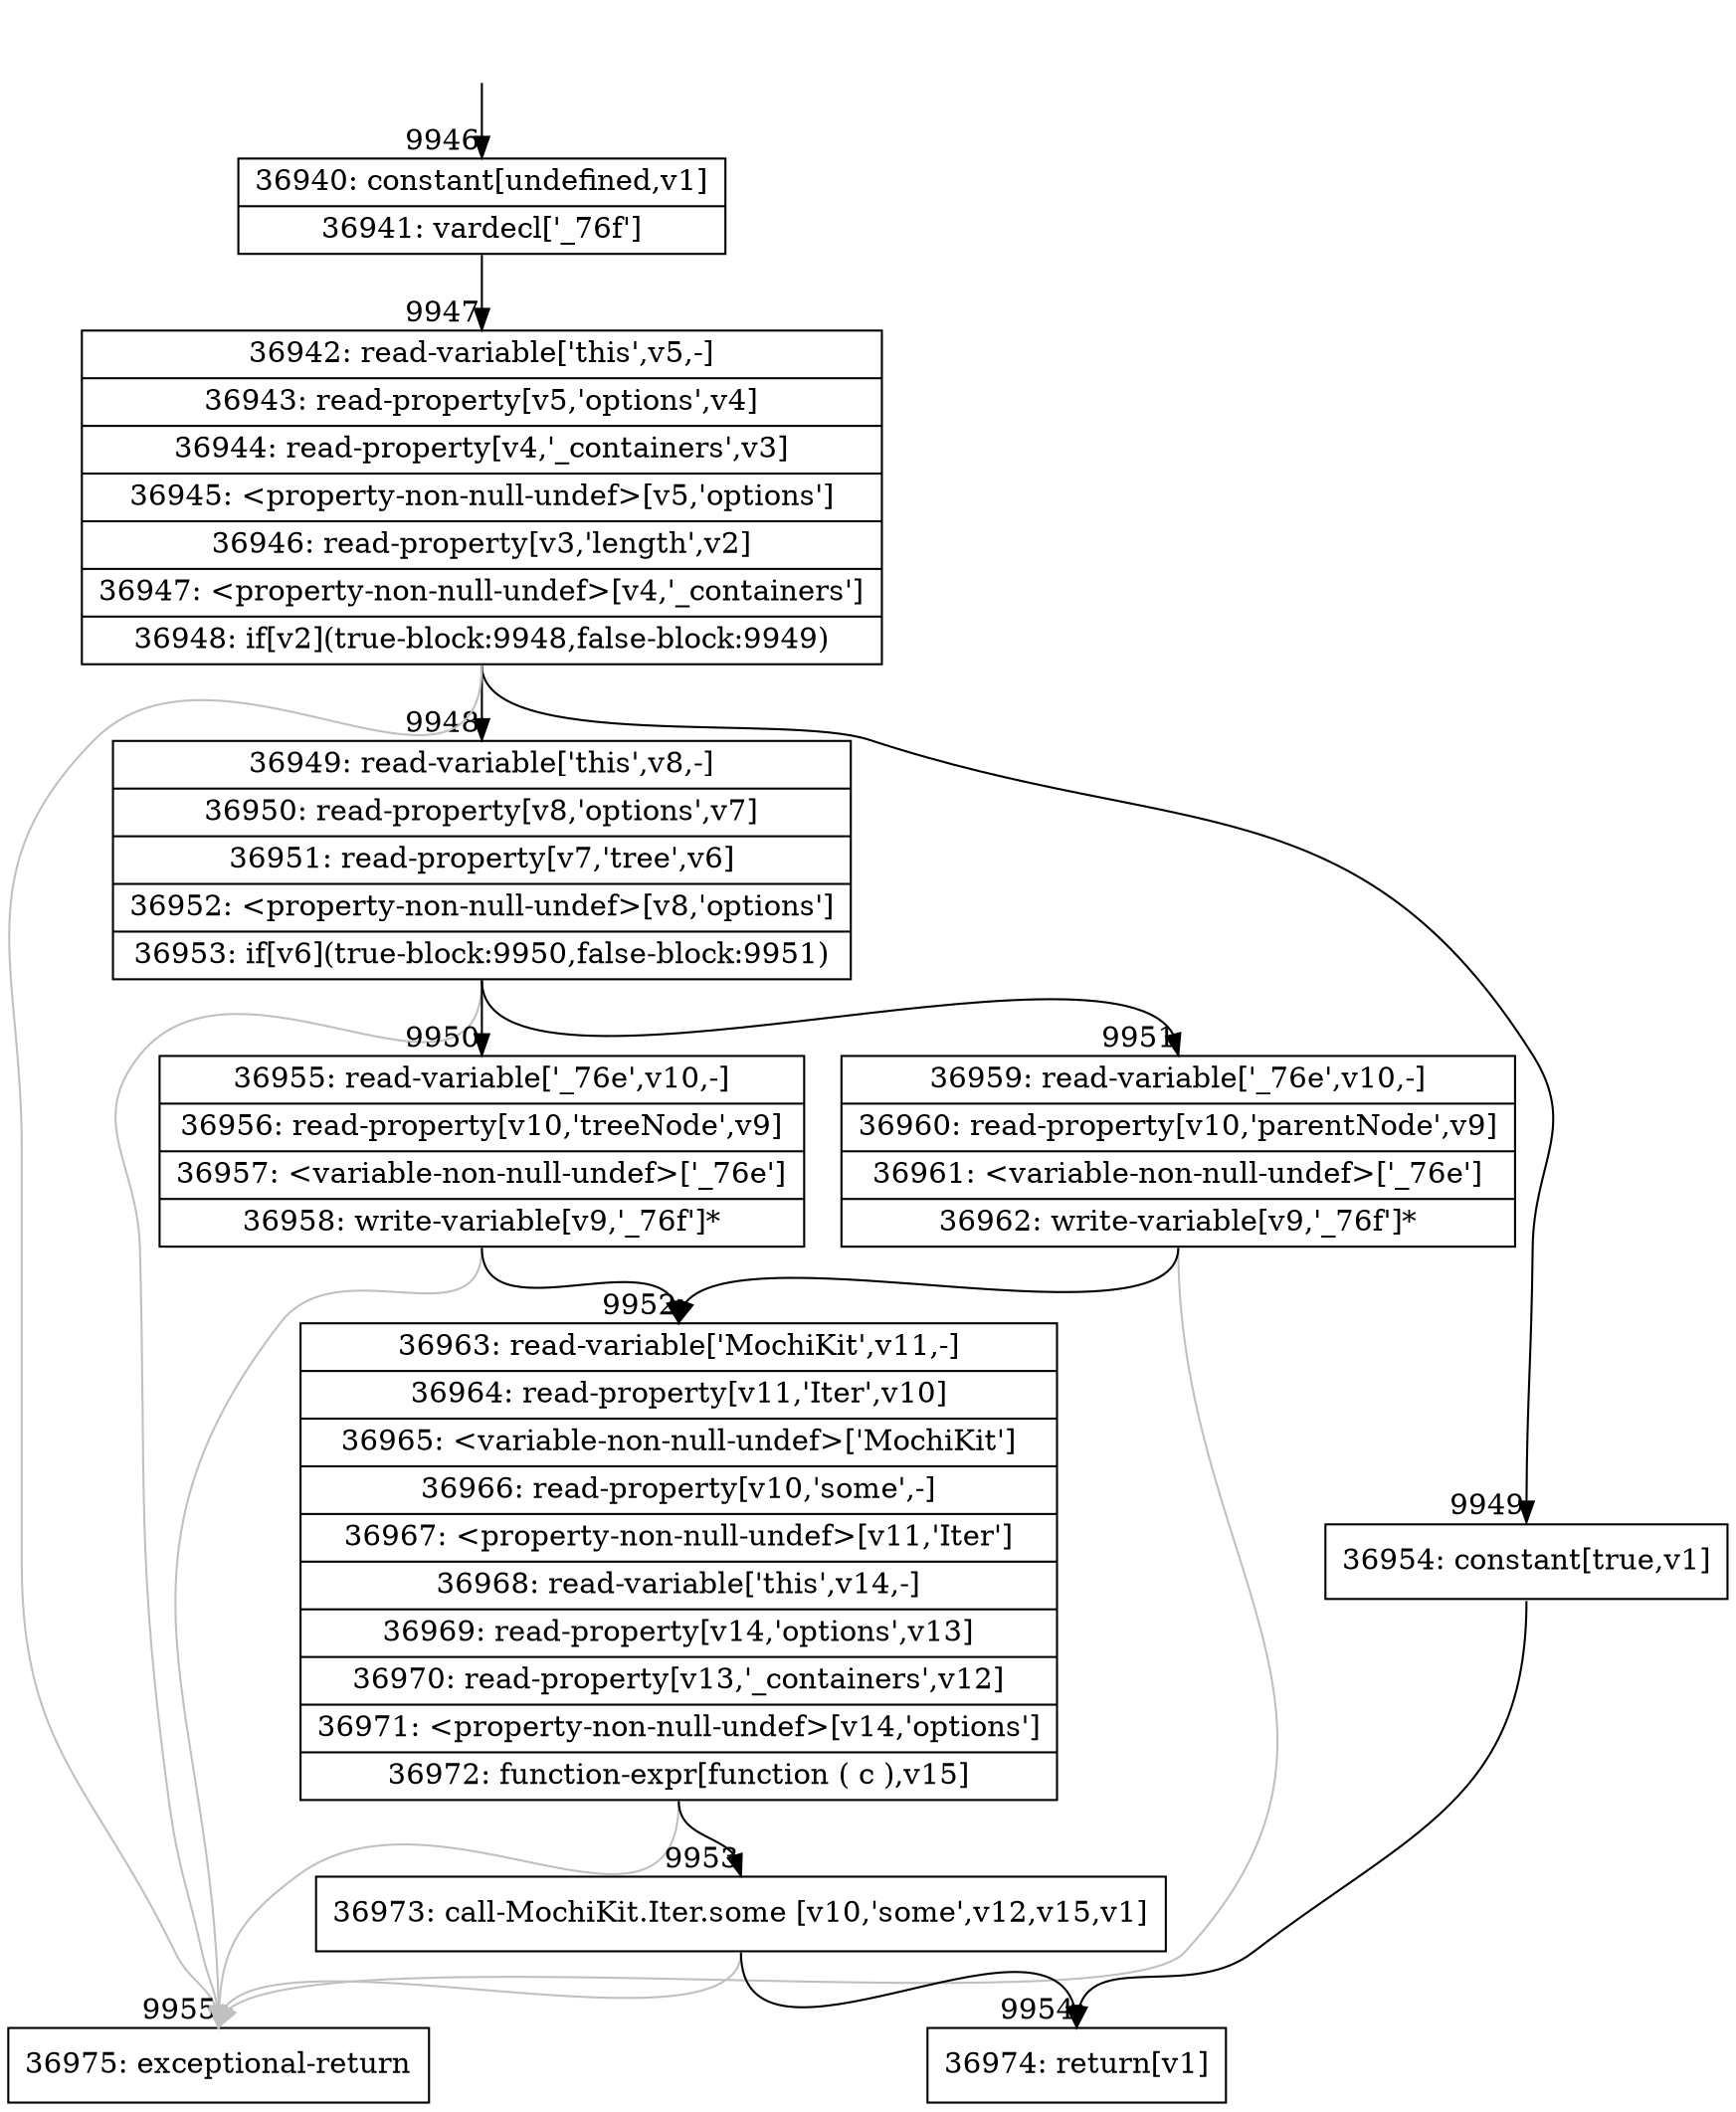 digraph {
rankdir="TD"
BB_entry703[shape=none,label=""];
BB_entry703 -> BB9946 [tailport=s, headport=n, headlabel="    9946"]
BB9946 [shape=record label="{36940: constant[undefined,v1]|36941: vardecl['_76f']}" ] 
BB9946 -> BB9947 [tailport=s, headport=n, headlabel="      9947"]
BB9947 [shape=record label="{36942: read-variable['this',v5,-]|36943: read-property[v5,'options',v4]|36944: read-property[v4,'_containers',v3]|36945: \<property-non-null-undef\>[v5,'options']|36946: read-property[v3,'length',v2]|36947: \<property-non-null-undef\>[v4,'_containers']|36948: if[v2](true-block:9948,false-block:9949)}" ] 
BB9947 -> BB9948 [tailport=s, headport=n, headlabel="      9948"]
BB9947 -> BB9949 [tailport=s, headport=n, headlabel="      9949"]
BB9947 -> BB9955 [tailport=s, headport=n, color=gray, headlabel="      9955"]
BB9948 [shape=record label="{36949: read-variable['this',v8,-]|36950: read-property[v8,'options',v7]|36951: read-property[v7,'tree',v6]|36952: \<property-non-null-undef\>[v8,'options']|36953: if[v6](true-block:9950,false-block:9951)}" ] 
BB9948 -> BB9950 [tailport=s, headport=n, headlabel="      9950"]
BB9948 -> BB9951 [tailport=s, headport=n, headlabel="      9951"]
BB9948 -> BB9955 [tailport=s, headport=n, color=gray]
BB9949 [shape=record label="{36954: constant[true,v1]}" ] 
BB9949 -> BB9954 [tailport=s, headport=n, headlabel="      9954"]
BB9950 [shape=record label="{36955: read-variable['_76e',v10,-]|36956: read-property[v10,'treeNode',v9]|36957: \<variable-non-null-undef\>['_76e']|36958: write-variable[v9,'_76f']*}" ] 
BB9950 -> BB9952 [tailport=s, headport=n, headlabel="      9952"]
BB9950 -> BB9955 [tailport=s, headport=n, color=gray]
BB9951 [shape=record label="{36959: read-variable['_76e',v10,-]|36960: read-property[v10,'parentNode',v9]|36961: \<variable-non-null-undef\>['_76e']|36962: write-variable[v9,'_76f']*}" ] 
BB9951 -> BB9952 [tailport=s, headport=n]
BB9951 -> BB9955 [tailport=s, headport=n, color=gray]
BB9952 [shape=record label="{36963: read-variable['MochiKit',v11,-]|36964: read-property[v11,'Iter',v10]|36965: \<variable-non-null-undef\>['MochiKit']|36966: read-property[v10,'some',-]|36967: \<property-non-null-undef\>[v11,'Iter']|36968: read-variable['this',v14,-]|36969: read-property[v14,'options',v13]|36970: read-property[v13,'_containers',v12]|36971: \<property-non-null-undef\>[v14,'options']|36972: function-expr[function ( c ),v15]}" ] 
BB9952 -> BB9953 [tailport=s, headport=n, headlabel="      9953"]
BB9952 -> BB9955 [tailport=s, headport=n, color=gray]
BB9953 [shape=record label="{36973: call-MochiKit.Iter.some [v10,'some',v12,v15,v1]}" ] 
BB9953 -> BB9954 [tailport=s, headport=n]
BB9953 -> BB9955 [tailport=s, headport=n, color=gray]
BB9954 [shape=record label="{36974: return[v1]}" ] 
BB9955 [shape=record label="{36975: exceptional-return}" ] 
//#$~ 7012
}
